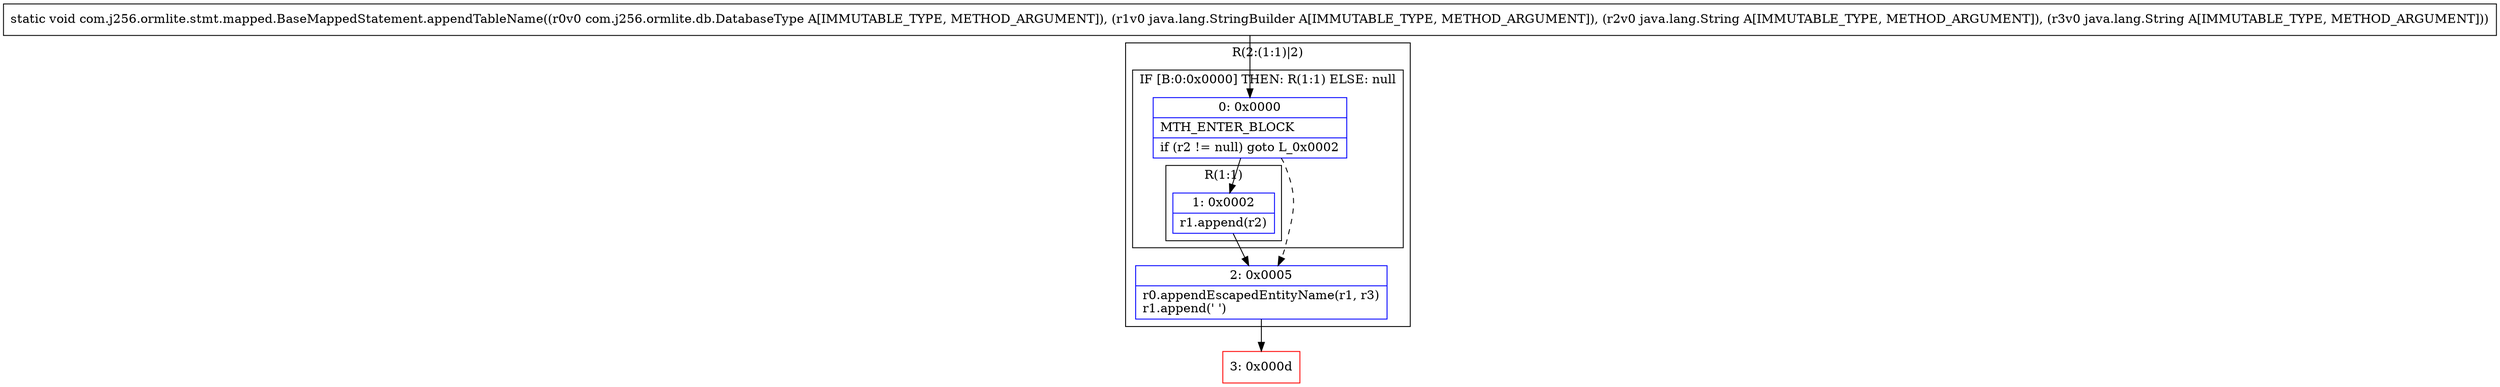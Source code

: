 digraph "CFG forcom.j256.ormlite.stmt.mapped.BaseMappedStatement.appendTableName(Lcom\/j256\/ormlite\/db\/DatabaseType;Ljava\/lang\/StringBuilder;Ljava\/lang\/String;Ljava\/lang\/String;)V" {
subgraph cluster_Region_295680023 {
label = "R(2:(1:1)|2)";
node [shape=record,color=blue];
subgraph cluster_IfRegion_1194827761 {
label = "IF [B:0:0x0000] THEN: R(1:1) ELSE: null";
node [shape=record,color=blue];
Node_0 [shape=record,label="{0\:\ 0x0000|MTH_ENTER_BLOCK\l|if (r2 != null) goto L_0x0002\l}"];
subgraph cluster_Region_642880320 {
label = "R(1:1)";
node [shape=record,color=blue];
Node_1 [shape=record,label="{1\:\ 0x0002|r1.append(r2)\l}"];
}
}
Node_2 [shape=record,label="{2\:\ 0x0005|r0.appendEscapedEntityName(r1, r3)\lr1.append(' ')\l}"];
}
Node_3 [shape=record,color=red,label="{3\:\ 0x000d}"];
MethodNode[shape=record,label="{static void com.j256.ormlite.stmt.mapped.BaseMappedStatement.appendTableName((r0v0 com.j256.ormlite.db.DatabaseType A[IMMUTABLE_TYPE, METHOD_ARGUMENT]), (r1v0 java.lang.StringBuilder A[IMMUTABLE_TYPE, METHOD_ARGUMENT]), (r2v0 java.lang.String A[IMMUTABLE_TYPE, METHOD_ARGUMENT]), (r3v0 java.lang.String A[IMMUTABLE_TYPE, METHOD_ARGUMENT])) }"];
MethodNode -> Node_0;
Node_0 -> Node_1;
Node_0 -> Node_2[style=dashed];
Node_1 -> Node_2;
Node_2 -> Node_3;
}

